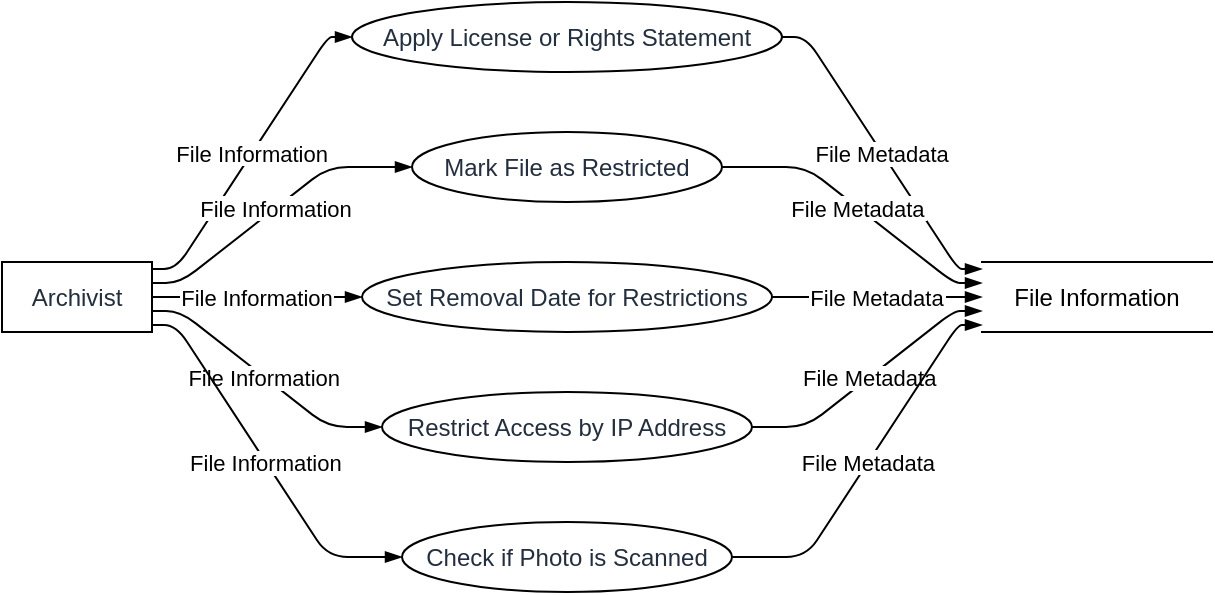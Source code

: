 <mxfile version="23.0.2" type="device">
  <diagram name="Page-1" id="PnMjANqjvD_T0rJPcscg">
    <mxGraphModel dx="794" dy="511" grid="1" gridSize="10" guides="1" tooltips="1" connect="1" arrows="1" fold="1" page="1" pageScale="1" pageWidth="827" pageHeight="1169" math="0" shadow="0">
      <root>
        <mxCell id="0" />
        <mxCell id="1" parent="0" />
        <UserObject label="Archivist" type="externalEntity" source="" flow="" placeholders="1" id="TFW1rpo7SFJIVRgtL6nE-1">
          <mxCell style="shape=rectangle;whiteSpace=wrap;html=1;fillColor=#ffffff;strokeColor=#000000;align=center;verticalAlign=middle;fontColor=#232F3E;" vertex="1" parent="1">
            <mxGeometry y="130" width="75" height="35" as="geometry" />
          </mxCell>
        </UserObject>
        <UserObject label="Apply License or Rights Statement" type="process" source="1" flow="File Information" placeholders="1" id="TFW1rpo7SFJIVRgtL6nE-2">
          <mxCell style="shape=ellipse;perimeter=ellipsePerimeter;whiteSpace=wrap;html=1;fillColor=#ffffff;strokeColor=#000000;align=center;verticalAlign=middle;fontColor=#232F3E;" vertex="1" parent="1">
            <mxGeometry x="175" width="215" height="35" as="geometry" />
          </mxCell>
        </UserObject>
        <UserObject label="Mark File as Restricted" type="process" source="1" flow="File Information" placeholders="1" id="TFW1rpo7SFJIVRgtL6nE-3">
          <mxCell style="shape=ellipse;perimeter=ellipsePerimeter;whiteSpace=wrap;html=1;fillColor=#ffffff;strokeColor=#000000;align=center;verticalAlign=middle;fontColor=#232F3E;" vertex="1" parent="1">
            <mxGeometry x="205" y="65" width="155" height="35" as="geometry" />
          </mxCell>
        </UserObject>
        <UserObject label="Set Removal Date for Restrictions" type="process" source="1" flow="File Information" placeholders="1" id="TFW1rpo7SFJIVRgtL6nE-4">
          <mxCell style="shape=ellipse;perimeter=ellipsePerimeter;whiteSpace=wrap;html=1;fillColor=#ffffff;strokeColor=#000000;align=center;verticalAlign=middle;fontColor=#232F3E;" vertex="1" parent="1">
            <mxGeometry x="180" y="130" width="205" height="35" as="geometry" />
          </mxCell>
        </UserObject>
        <UserObject label="Restrict Access by IP Address" type="process" source="1" flow="File Information" placeholders="1" id="TFW1rpo7SFJIVRgtL6nE-5">
          <mxCell style="shape=ellipse;perimeter=ellipsePerimeter;whiteSpace=wrap;html=1;fillColor=#ffffff;strokeColor=#000000;align=center;verticalAlign=middle;fontColor=#232F3E;" vertex="1" parent="1">
            <mxGeometry x="190" y="195" width="185" height="35" as="geometry" />
          </mxCell>
        </UserObject>
        <UserObject label="Check if Photo is Scanned" type="process" source="1" flow="File Information" placeholders="1" id="TFW1rpo7SFJIVRgtL6nE-6">
          <mxCell style="shape=ellipse;perimeter=ellipsePerimeter;whiteSpace=wrap;html=1;fillColor=#ffffff;strokeColor=#000000;align=center;verticalAlign=middle;fontColor=#232F3E;" vertex="1" parent="1">
            <mxGeometry x="200" y="260" width="165" height="35" as="geometry" />
          </mxCell>
        </UserObject>
        <UserObject label="File Information" type="dataStore" source="2,3,4,5,6" flow="File Metadata" placeholders="1" id="TFW1rpo7SFJIVRgtL6nE-7">
          <mxCell style="html=1;dashed=0;whiteSpace=wrap;shape=partialRectangle;right=0;left=0;" vertex="1" parent="1">
            <mxGeometry x="490" y="130" width="115" height="35" as="geometry" />
          </mxCell>
        </UserObject>
        <mxCell id="TFW1rpo7SFJIVRgtL6nE-8" value="File Information" style="endArrow=blockThin;endFill=1;fontSize=11;orthogonal=1;noEdgeStyle=1;" edge="1" parent="1" source="TFW1rpo7SFJIVRgtL6nE-1" target="TFW1rpo7SFJIVRgtL6nE-2">
          <mxGeometry relative="1" as="geometry">
            <Array as="points">
              <mxPoint x="87" y="133.5" />
              <mxPoint x="163" y="17.5" />
            </Array>
          </mxGeometry>
        </mxCell>
        <mxCell id="TFW1rpo7SFJIVRgtL6nE-9" value="File Information" style="endArrow=blockThin;endFill=1;fontSize=11;orthogonal=1;noEdgeStyle=1;" edge="1" parent="1" source="TFW1rpo7SFJIVRgtL6nE-1" target="TFW1rpo7SFJIVRgtL6nE-3">
          <mxGeometry relative="1" as="geometry">
            <Array as="points">
              <mxPoint x="89" y="140.5" />
              <mxPoint x="163" y="82.5" />
            </Array>
          </mxGeometry>
        </mxCell>
        <mxCell id="TFW1rpo7SFJIVRgtL6nE-10" value="File Information" style="endArrow=blockThin;endFill=1;fontSize=11;orthogonal=1;noEdgeStyle=1;" edge="1" parent="1" source="TFW1rpo7SFJIVRgtL6nE-1" target="TFW1rpo7SFJIVRgtL6nE-4">
          <mxGeometry relative="1" as="geometry">
            <Array as="points">
              <mxPoint x="91" y="147.5" />
              <mxPoint x="163" y="147.5" />
            </Array>
          </mxGeometry>
        </mxCell>
        <mxCell id="TFW1rpo7SFJIVRgtL6nE-11" value="File Information" style="endArrow=blockThin;endFill=1;fontSize=11;orthogonal=1;noEdgeStyle=1;" edge="1" parent="1" source="TFW1rpo7SFJIVRgtL6nE-1" target="TFW1rpo7SFJIVRgtL6nE-5">
          <mxGeometry relative="1" as="geometry">
            <Array as="points">
              <mxPoint x="89" y="154.5" />
              <mxPoint x="163" y="212.5" />
            </Array>
          </mxGeometry>
        </mxCell>
        <mxCell id="TFW1rpo7SFJIVRgtL6nE-12" value="File Information" style="endArrow=blockThin;endFill=1;fontSize=11;orthogonal=1;noEdgeStyle=1;" edge="1" parent="1" source="TFW1rpo7SFJIVRgtL6nE-1" target="TFW1rpo7SFJIVRgtL6nE-6">
          <mxGeometry relative="1" as="geometry">
            <Array as="points">
              <mxPoint x="87" y="161.5" />
              <mxPoint x="163" y="277.5" />
            </Array>
          </mxGeometry>
        </mxCell>
        <mxCell id="TFW1rpo7SFJIVRgtL6nE-13" value="File Metadata" style="endArrow=blockThin;endFill=1;fontSize=11;orthogonal=1;noEdgeStyle=1;" edge="1" parent="1" source="TFW1rpo7SFJIVRgtL6nE-2" target="TFW1rpo7SFJIVRgtL6nE-7">
          <mxGeometry relative="1" as="geometry">
            <Array as="points">
              <mxPoint x="402" y="17.5" />
              <mxPoint x="478" y="133.5" />
            </Array>
          </mxGeometry>
        </mxCell>
        <mxCell id="TFW1rpo7SFJIVRgtL6nE-14" value="File Metadata" style="endArrow=blockThin;endFill=1;fontSize=11;orthogonal=1;noEdgeStyle=1;" edge="1" parent="1" source="TFW1rpo7SFJIVRgtL6nE-3" target="TFW1rpo7SFJIVRgtL6nE-7">
          <mxGeometry relative="1" as="geometry">
            <Array as="points">
              <mxPoint x="402" y="82.5" />
              <mxPoint x="476" y="140.5" />
            </Array>
          </mxGeometry>
        </mxCell>
        <mxCell id="TFW1rpo7SFJIVRgtL6nE-15" value="File Metadata" style="endArrow=blockThin;endFill=1;fontSize=11;orthogonal=1;noEdgeStyle=1;" edge="1" parent="1" source="TFW1rpo7SFJIVRgtL6nE-4" target="TFW1rpo7SFJIVRgtL6nE-7">
          <mxGeometry relative="1" as="geometry">
            <Array as="points">
              <mxPoint x="402" y="147.5" />
              <mxPoint x="474" y="147.5" />
            </Array>
          </mxGeometry>
        </mxCell>
        <mxCell id="TFW1rpo7SFJIVRgtL6nE-16" value="File Metadata" style="endArrow=blockThin;endFill=1;fontSize=11;orthogonal=1;noEdgeStyle=1;" edge="1" parent="1" source="TFW1rpo7SFJIVRgtL6nE-5" target="TFW1rpo7SFJIVRgtL6nE-7">
          <mxGeometry relative="1" as="geometry">
            <Array as="points">
              <mxPoint x="402" y="212.5" />
              <mxPoint x="476" y="154.5" />
            </Array>
          </mxGeometry>
        </mxCell>
        <mxCell id="TFW1rpo7SFJIVRgtL6nE-17" value="File Metadata" style="endArrow=blockThin;endFill=1;fontSize=11;orthogonal=1;noEdgeStyle=1;" edge="1" parent="1" source="TFW1rpo7SFJIVRgtL6nE-6" target="TFW1rpo7SFJIVRgtL6nE-7">
          <mxGeometry relative="1" as="geometry">
            <Array as="points">
              <mxPoint x="402" y="277.5" />
              <mxPoint x="478" y="161.5" />
            </Array>
          </mxGeometry>
        </mxCell>
      </root>
    </mxGraphModel>
  </diagram>
</mxfile>
